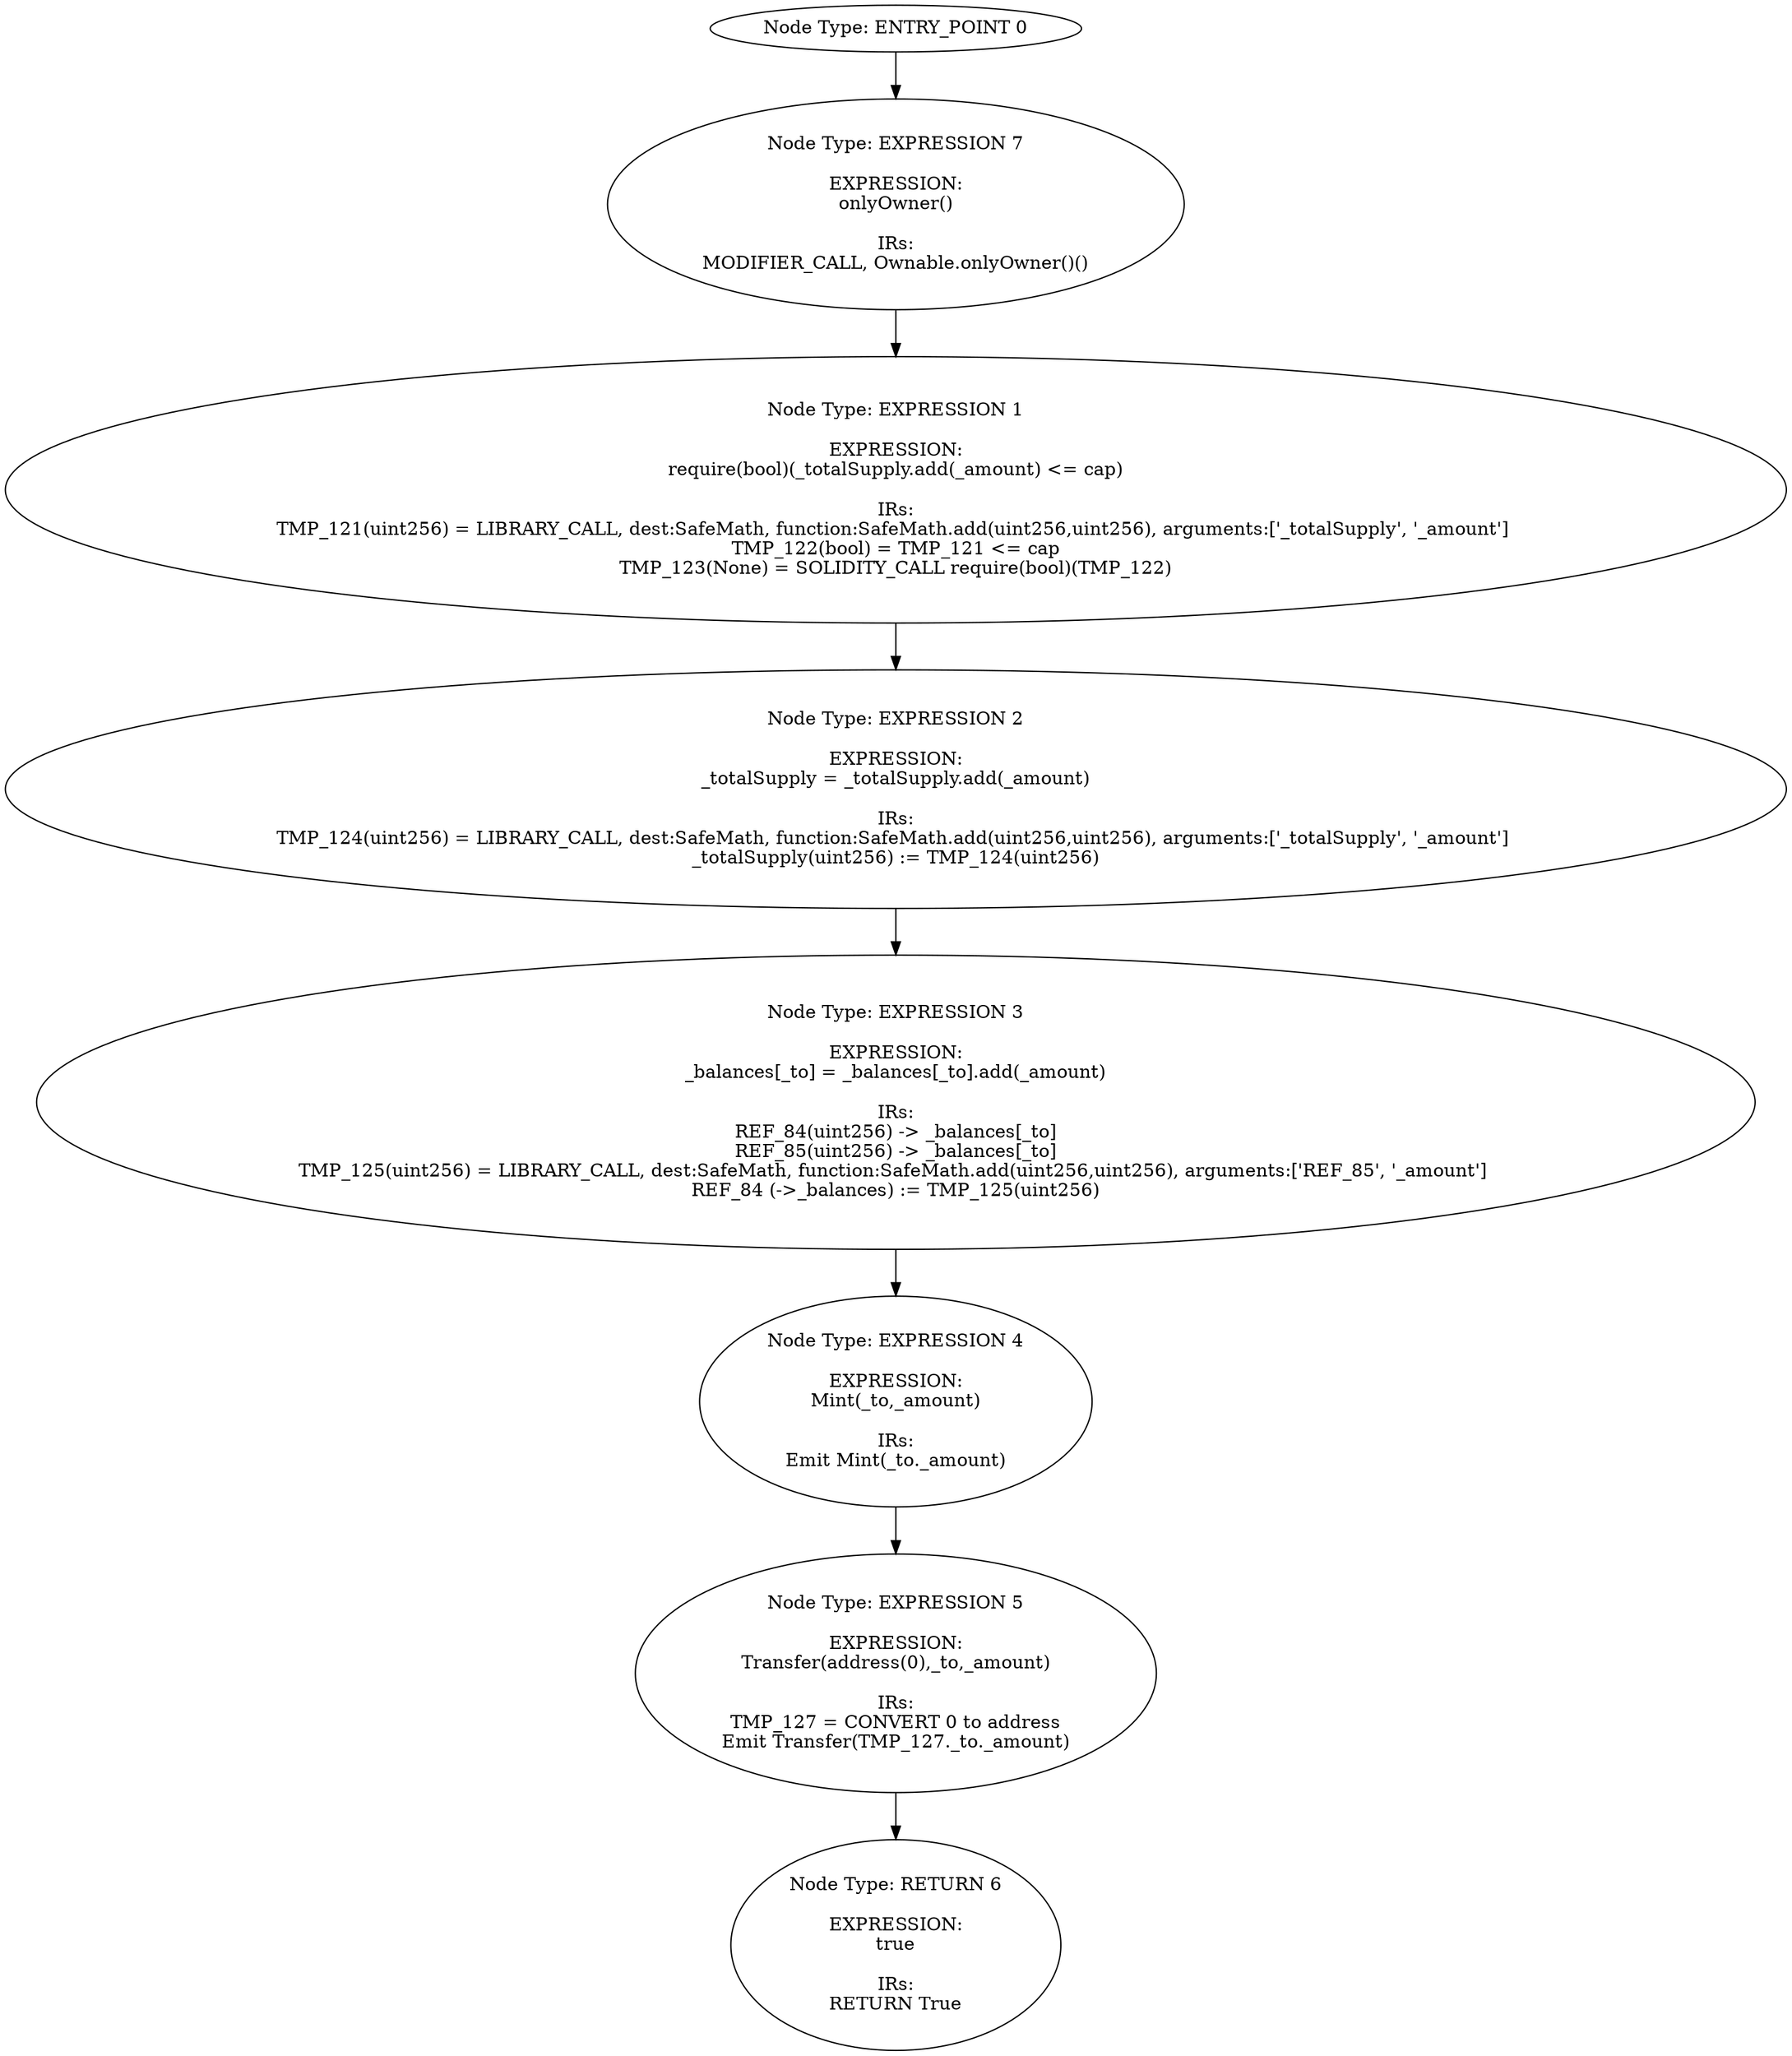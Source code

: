 digraph{
0[label="Node Type: ENTRY_POINT 0
"];
0->7;
1[label="Node Type: EXPRESSION 1

EXPRESSION:
require(bool)(_totalSupply.add(_amount) <= cap)

IRs:
TMP_121(uint256) = LIBRARY_CALL, dest:SafeMath, function:SafeMath.add(uint256,uint256), arguments:['_totalSupply', '_amount'] 
TMP_122(bool) = TMP_121 <= cap
TMP_123(None) = SOLIDITY_CALL require(bool)(TMP_122)"];
1->2;
2[label="Node Type: EXPRESSION 2

EXPRESSION:
_totalSupply = _totalSupply.add(_amount)

IRs:
TMP_124(uint256) = LIBRARY_CALL, dest:SafeMath, function:SafeMath.add(uint256,uint256), arguments:['_totalSupply', '_amount'] 
_totalSupply(uint256) := TMP_124(uint256)"];
2->3;
3[label="Node Type: EXPRESSION 3

EXPRESSION:
_balances[_to] = _balances[_to].add(_amount)

IRs:
REF_84(uint256) -> _balances[_to]
REF_85(uint256) -> _balances[_to]
TMP_125(uint256) = LIBRARY_CALL, dest:SafeMath, function:SafeMath.add(uint256,uint256), arguments:['REF_85', '_amount'] 
REF_84 (->_balances) := TMP_125(uint256)"];
3->4;
4[label="Node Type: EXPRESSION 4

EXPRESSION:
Mint(_to,_amount)

IRs:
Emit Mint(_to._amount)"];
4->5;
5[label="Node Type: EXPRESSION 5

EXPRESSION:
Transfer(address(0),_to,_amount)

IRs:
TMP_127 = CONVERT 0 to address
Emit Transfer(TMP_127._to._amount)"];
5->6;
6[label="Node Type: RETURN 6

EXPRESSION:
true

IRs:
RETURN True"];
7[label="Node Type: EXPRESSION 7

EXPRESSION:
onlyOwner()

IRs:
MODIFIER_CALL, Ownable.onlyOwner()()"];
7->1;
}
